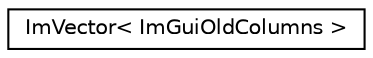 digraph "Graphical Class Hierarchy"
{
 // LATEX_PDF_SIZE
  edge [fontname="Helvetica",fontsize="10",labelfontname="Helvetica",labelfontsize="10"];
  node [fontname="Helvetica",fontsize="10",shape=record];
  rankdir="LR";
  Node0 [label="ImVector\< ImGuiOldColumns \>",height=0.2,width=0.4,color="black", fillcolor="white", style="filled",URL="$structImVector.html",tooltip=" "];
}
